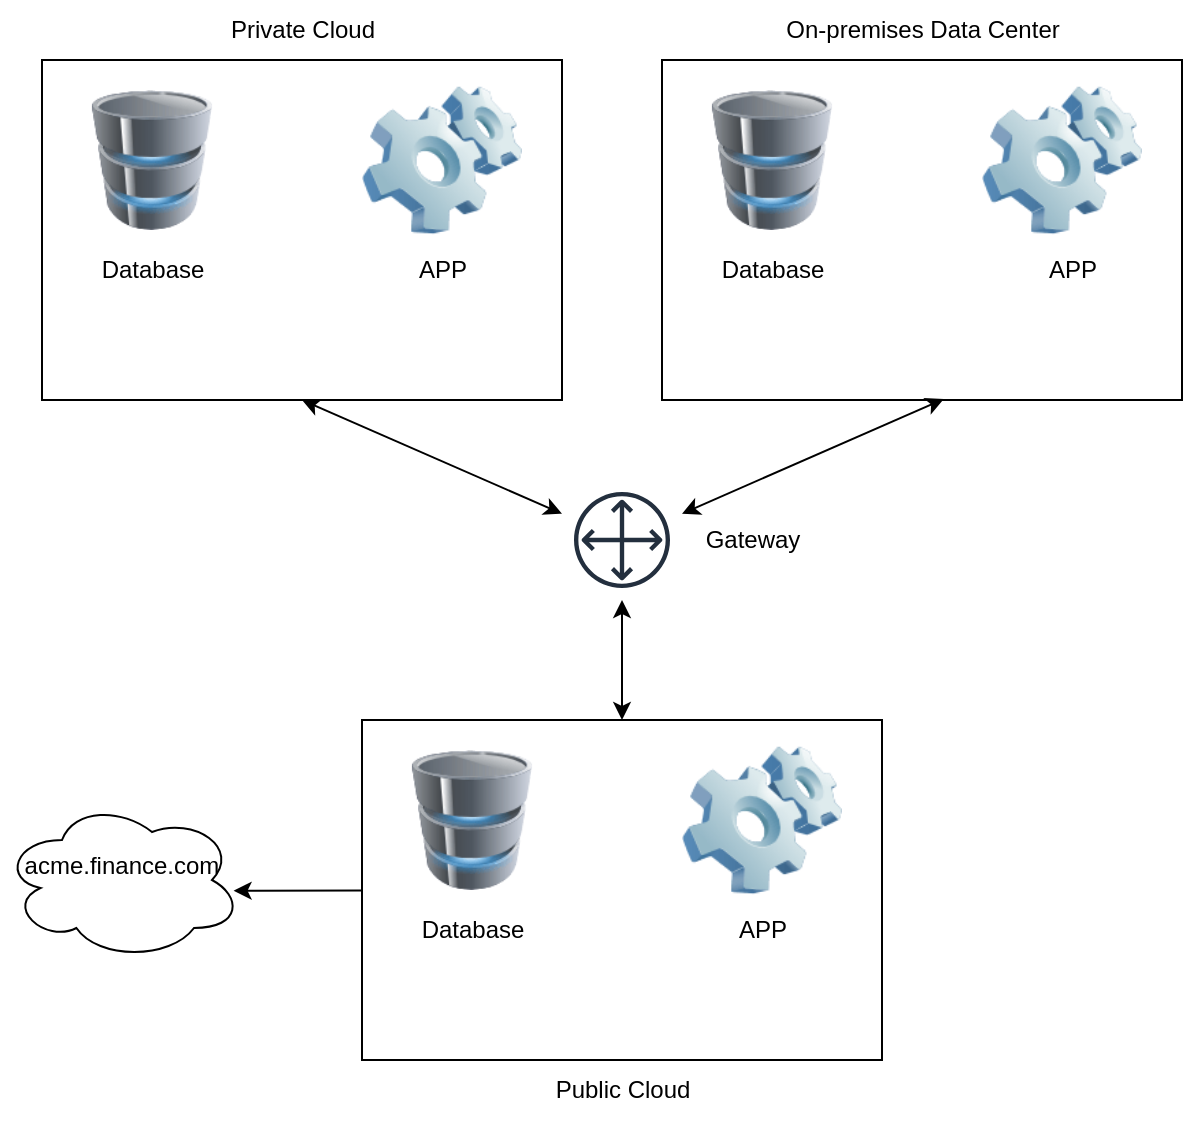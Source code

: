 <mxfile version="21.3.0" type="github">
  <diagram name="第 1 页" id="UZkDw6Ez3q2D44-KWNET">
    <mxGraphModel dx="860" dy="928" grid="1" gridSize="10" guides="1" tooltips="1" connect="1" arrows="1" fold="1" page="1" pageScale="1" pageWidth="827" pageHeight="1169" math="0" shadow="0">
      <root>
        <mxCell id="0" />
        <mxCell id="1" parent="0" />
        <mxCell id="Yn0-w5VhbwrrsI0HFecE-1" value="" style="rounded=0;whiteSpace=wrap;html=1;" vertex="1" parent="1">
          <mxGeometry x="200" y="150" width="260" height="170" as="geometry" />
        </mxCell>
        <mxCell id="Yn0-w5VhbwrrsI0HFecE-2" value="" style="rounded=0;whiteSpace=wrap;html=1;" vertex="1" parent="1">
          <mxGeometry x="360" y="480" width="260" height="170" as="geometry" />
        </mxCell>
        <mxCell id="Yn0-w5VhbwrrsI0HFecE-3" value="" style="sketch=0;outlineConnect=0;fontColor=#232F3E;gradientColor=none;strokeColor=#232F3E;fillColor=#ffffff;dashed=0;verticalLabelPosition=bottom;verticalAlign=top;align=center;html=1;fontSize=12;fontStyle=0;aspect=fixed;shape=mxgraph.aws4.resourceIcon;resIcon=mxgraph.aws4.customer_gateway;" vertex="1" parent="1">
          <mxGeometry x="460" y="360" width="60" height="60" as="geometry" />
        </mxCell>
        <mxCell id="Yn0-w5VhbwrrsI0HFecE-5" value="" style="image;html=1;image=img/lib/clip_art/computers/Software_128x128.png" vertex="1" parent="1">
          <mxGeometry x="360" y="160" width="80" height="80" as="geometry" />
        </mxCell>
        <mxCell id="Yn0-w5VhbwrrsI0HFecE-6" value="" style="image;html=1;image=img/lib/clip_art/computers/Database_128x128.png" vertex="1" parent="1">
          <mxGeometry x="220" y="165" width="70" height="70" as="geometry" />
        </mxCell>
        <mxCell id="Yn0-w5VhbwrrsI0HFecE-7" value="APP" style="text;html=1;align=center;verticalAlign=middle;resizable=0;points=[];autosize=1;strokeColor=none;fillColor=none;" vertex="1" parent="1">
          <mxGeometry x="375" y="240" width="50" height="30" as="geometry" />
        </mxCell>
        <mxCell id="Yn0-w5VhbwrrsI0HFecE-8" value="Database" style="text;html=1;align=center;verticalAlign=middle;resizable=0;points=[];autosize=1;strokeColor=none;fillColor=none;" vertex="1" parent="1">
          <mxGeometry x="220" y="240" width="70" height="30" as="geometry" />
        </mxCell>
        <mxCell id="Yn0-w5VhbwrrsI0HFecE-10" value="Private Cloud" style="text;html=1;align=center;verticalAlign=middle;resizable=0;points=[];autosize=1;strokeColor=none;fillColor=none;" vertex="1" parent="1">
          <mxGeometry x="280" y="120" width="100" height="30" as="geometry" />
        </mxCell>
        <mxCell id="Yn0-w5VhbwrrsI0HFecE-17" value="" style="rounded=0;whiteSpace=wrap;html=1;" vertex="1" parent="1">
          <mxGeometry x="510" y="150" width="260" height="170" as="geometry" />
        </mxCell>
        <mxCell id="Yn0-w5VhbwrrsI0HFecE-18" value="" style="image;html=1;image=img/lib/clip_art/computers/Software_128x128.png" vertex="1" parent="1">
          <mxGeometry x="670" y="160" width="80" height="80" as="geometry" />
        </mxCell>
        <mxCell id="Yn0-w5VhbwrrsI0HFecE-19" value="" style="image;html=1;image=img/lib/clip_art/computers/Database_128x128.png" vertex="1" parent="1">
          <mxGeometry x="530" y="165" width="70" height="70" as="geometry" />
        </mxCell>
        <mxCell id="Yn0-w5VhbwrrsI0HFecE-20" value="APP" style="text;html=1;align=center;verticalAlign=middle;resizable=0;points=[];autosize=1;strokeColor=none;fillColor=none;" vertex="1" parent="1">
          <mxGeometry x="690" y="240" width="50" height="30" as="geometry" />
        </mxCell>
        <mxCell id="Yn0-w5VhbwrrsI0HFecE-21" value="Database" style="text;html=1;align=center;verticalAlign=middle;resizable=0;points=[];autosize=1;strokeColor=none;fillColor=none;" vertex="1" parent="1">
          <mxGeometry x="530" y="240" width="70" height="30" as="geometry" />
        </mxCell>
        <mxCell id="Yn0-w5VhbwrrsI0HFecE-22" value="On-premises Data Center " style="text;html=1;align=center;verticalAlign=middle;resizable=0;points=[];autosize=1;strokeColor=none;fillColor=none;" vertex="1" parent="1">
          <mxGeometry x="560" y="120" width="160" height="30" as="geometry" />
        </mxCell>
        <mxCell id="Yn0-w5VhbwrrsI0HFecE-23" value="Public&amp;nbsp;Cloud" style="text;html=1;align=center;verticalAlign=middle;resizable=0;points=[];autosize=1;strokeColor=none;fillColor=none;" vertex="1" parent="1">
          <mxGeometry x="445" y="650" width="90" height="30" as="geometry" />
        </mxCell>
        <mxCell id="Yn0-w5VhbwrrsI0HFecE-25" value="" style="image;html=1;image=img/lib/clip_art/computers/Software_128x128.png" vertex="1" parent="1">
          <mxGeometry x="520" y="490" width="80" height="80" as="geometry" />
        </mxCell>
        <mxCell id="Yn0-w5VhbwrrsI0HFecE-26" value="" style="image;html=1;image=img/lib/clip_art/computers/Database_128x128.png" vertex="1" parent="1">
          <mxGeometry x="380" y="495" width="70" height="70" as="geometry" />
        </mxCell>
        <mxCell id="Yn0-w5VhbwrrsI0HFecE-27" value="APP" style="text;html=1;align=center;verticalAlign=middle;resizable=0;points=[];autosize=1;strokeColor=none;fillColor=none;" vertex="1" parent="1">
          <mxGeometry x="535" y="570" width="50" height="30" as="geometry" />
        </mxCell>
        <mxCell id="Yn0-w5VhbwrrsI0HFecE-28" value="Database" style="text;html=1;align=center;verticalAlign=middle;resizable=0;points=[];autosize=1;strokeColor=none;fillColor=none;" vertex="1" parent="1">
          <mxGeometry x="380" y="570" width="70" height="30" as="geometry" />
        </mxCell>
        <mxCell id="Yn0-w5VhbwrrsI0HFecE-29" value="" style="endArrow=classic;startArrow=classic;html=1;rounded=0;" edge="1" parent="1" source="Yn0-w5VhbwrrsI0HFecE-3">
          <mxGeometry width="50" height="50" relative="1" as="geometry">
            <mxPoint x="280" y="370" as="sourcePoint" />
            <mxPoint x="330" y="320" as="targetPoint" />
          </mxGeometry>
        </mxCell>
        <mxCell id="Yn0-w5VhbwrrsI0HFecE-30" value="" style="endArrow=classic;startArrow=classic;html=1;rounded=0;entryX=0.542;entryY=0.997;entryDx=0;entryDy=0;entryPerimeter=0;" edge="1" parent="1" source="Yn0-w5VhbwrrsI0HFecE-3" target="Yn0-w5VhbwrrsI0HFecE-17">
          <mxGeometry width="50" height="50" relative="1" as="geometry">
            <mxPoint x="470" y="387" as="sourcePoint" />
            <mxPoint x="340" y="330" as="targetPoint" />
          </mxGeometry>
        </mxCell>
        <mxCell id="Yn0-w5VhbwrrsI0HFecE-31" value="" style="endArrow=classic;startArrow=classic;html=1;rounded=0;entryX=0.5;entryY=0;entryDx=0;entryDy=0;" edge="1" parent="1" source="Yn0-w5VhbwrrsI0HFecE-3" target="Yn0-w5VhbwrrsI0HFecE-2">
          <mxGeometry width="50" height="50" relative="1" as="geometry">
            <mxPoint x="470" y="387" as="sourcePoint" />
            <mxPoint x="340" y="330" as="targetPoint" />
          </mxGeometry>
        </mxCell>
        <mxCell id="Yn0-w5VhbwrrsI0HFecE-32" value="acme.finance.com&lt;br&gt;&amp;nbsp;" style="ellipse;shape=cloud;whiteSpace=wrap;html=1;" vertex="1" parent="1">
          <mxGeometry x="180" y="520" width="120" height="80" as="geometry" />
        </mxCell>
        <mxCell id="Yn0-w5VhbwrrsI0HFecE-33" value="" style="endArrow=classic;html=1;rounded=0;entryX=0.965;entryY=0.567;entryDx=0;entryDy=0;entryPerimeter=0;" edge="1" parent="1" source="Yn0-w5VhbwrrsI0HFecE-2" target="Yn0-w5VhbwrrsI0HFecE-32">
          <mxGeometry width="50" height="50" relative="1" as="geometry">
            <mxPoint x="350" y="560" as="sourcePoint" />
            <mxPoint x="320" y="400" as="targetPoint" />
          </mxGeometry>
        </mxCell>
        <mxCell id="Yn0-w5VhbwrrsI0HFecE-34" value="Gateway" style="text;html=1;align=center;verticalAlign=middle;resizable=0;points=[];autosize=1;strokeColor=none;fillColor=none;" vertex="1" parent="1">
          <mxGeometry x="520" y="375" width="70" height="30" as="geometry" />
        </mxCell>
      </root>
    </mxGraphModel>
  </diagram>
</mxfile>
